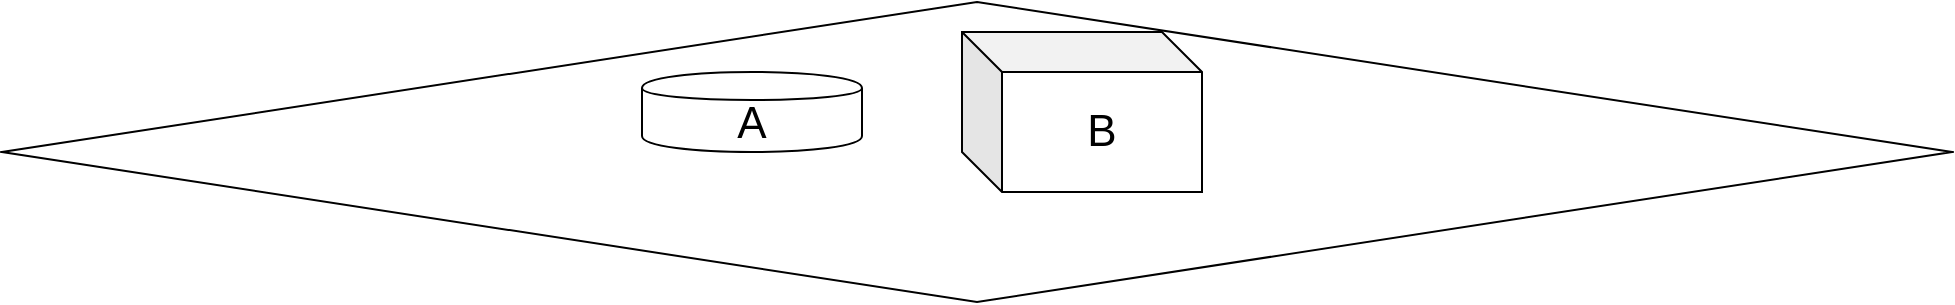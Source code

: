 <mxfile pages="1" version="11.2.5" type="github"><diagram id="bB7Vivdhh5oKWkig-ONM" name="Page-1"><mxGraphModel dx="891" dy="625" grid="1" gridSize="10" guides="1" tooltips="1" connect="1" arrows="1" fold="1" page="1" pageScale="1" pageWidth="3300" pageHeight="4681" math="0" shadow="0"><root><mxCell id="0"/><mxCell id="1" parent="0"/><mxCell id="_xNxUNrqa-eq2QeN1Vd9-3" value="" style="rhombus;whiteSpace=wrap;html=1;" vertex="1" parent="1"><mxGeometry x="750" y="310" width="975" height="150" as="geometry"/></mxCell><mxCell id="_xNxUNrqa-eq2QeN1Vd9-1" value="&lt;font style=&quot;font-size: 22px&quot;&gt;A&lt;/font&gt;" style="shape=cylinder;whiteSpace=wrap;html=1;boundedLbl=1;backgroundOutline=1;" vertex="1" parent="1"><mxGeometry x="1070" y="345" width="110" height="40" as="geometry"/></mxCell><mxCell id="_xNxUNrqa-eq2QeN1Vd9-4" value="&lt;font style=&quot;font-size: 22px&quot;&gt;B&lt;/font&gt;" style="shape=cube;whiteSpace=wrap;html=1;boundedLbl=1;backgroundOutline=1;darkOpacity=0.05;darkOpacity2=0.1;" vertex="1" parent="1"><mxGeometry x="1230" y="325" width="120" height="80" as="geometry"/></mxCell></root></mxGraphModel></diagram></mxfile>